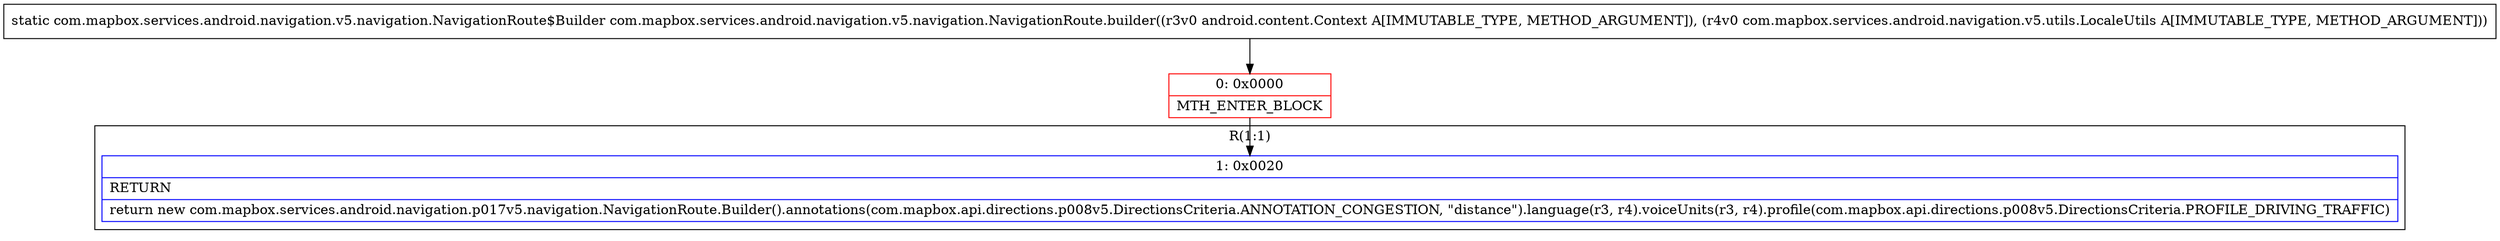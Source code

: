 digraph "CFG forcom.mapbox.services.android.navigation.v5.navigation.NavigationRoute.builder(Landroid\/content\/Context;Lcom\/mapbox\/services\/android\/navigation\/v5\/utils\/LocaleUtils;)Lcom\/mapbox\/services\/android\/navigation\/v5\/navigation\/NavigationRoute$Builder;" {
subgraph cluster_Region_1810752778 {
label = "R(1:1)";
node [shape=record,color=blue];
Node_1 [shape=record,label="{1\:\ 0x0020|RETURN\l|return new com.mapbox.services.android.navigation.p017v5.navigation.NavigationRoute.Builder().annotations(com.mapbox.api.directions.p008v5.DirectionsCriteria.ANNOTATION_CONGESTION, \"distance\").language(r3, r4).voiceUnits(r3, r4).profile(com.mapbox.api.directions.p008v5.DirectionsCriteria.PROFILE_DRIVING_TRAFFIC)\l}"];
}
Node_0 [shape=record,color=red,label="{0\:\ 0x0000|MTH_ENTER_BLOCK\l}"];
MethodNode[shape=record,label="{static com.mapbox.services.android.navigation.v5.navigation.NavigationRoute$Builder com.mapbox.services.android.navigation.v5.navigation.NavigationRoute.builder((r3v0 android.content.Context A[IMMUTABLE_TYPE, METHOD_ARGUMENT]), (r4v0 com.mapbox.services.android.navigation.v5.utils.LocaleUtils A[IMMUTABLE_TYPE, METHOD_ARGUMENT])) }"];
MethodNode -> Node_0;
Node_0 -> Node_1;
}

